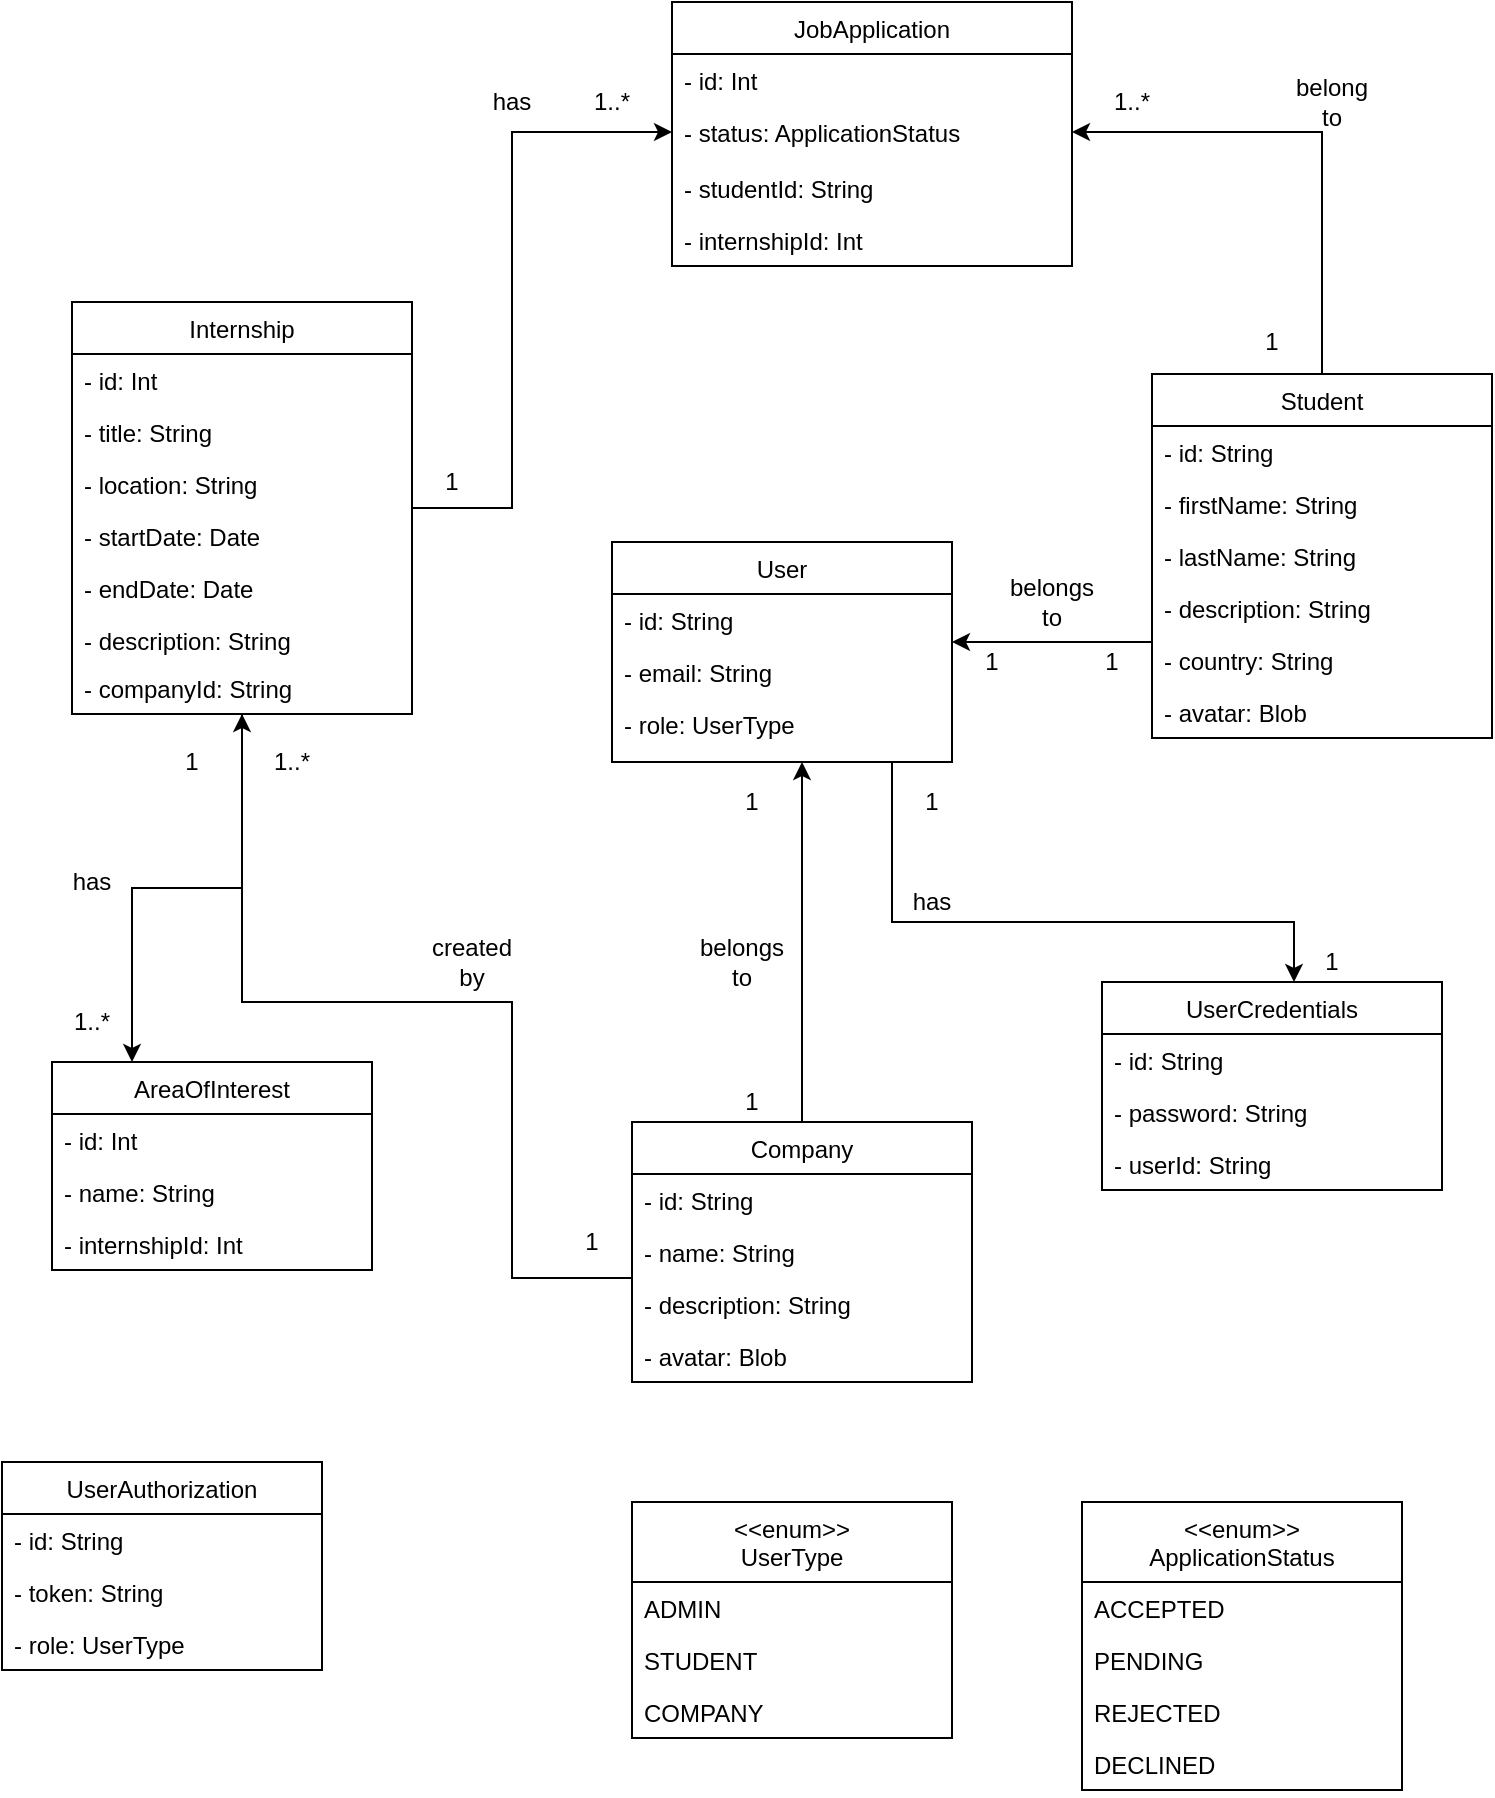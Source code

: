 <mxfile version="13.10.4" type="device" pages="2"><diagram id="KNxNd9U0Z6D3OkOf3gZ3" name="Server classes"><mxGraphModel dx="707" dy="664" grid="1" gridSize="10" guides="1" tooltips="1" connect="1" arrows="1" fold="1" page="1" pageScale="1" pageWidth="850" pageHeight="1100" math="0" shadow="0"><root><mxCell id="0"/><mxCell id="1" parent="0"/><mxCell id="AF90M7wTHMEKL8GlHWXa-29" style="edgeStyle=orthogonalEdgeStyle;rounded=0;orthogonalLoop=1;jettySize=auto;html=1;entryX=0.25;entryY=0;entryDx=0;entryDy=0;" parent="1" source="cVxLUhMZjeN7fNarQk7S-2" target="cVxLUhMZjeN7fNarQk7S-29" edge="1"><mxGeometry relative="1" as="geometry"/></mxCell><mxCell id="AF90M7wTHMEKL8GlHWXa-37" style="edgeStyle=orthogonalEdgeStyle;rounded=0;orthogonalLoop=1;jettySize=auto;html=1;" parent="1" source="cVxLUhMZjeN7fNarQk7S-2" target="cVxLUhMZjeN7fNarQk7S-34" edge="1"><mxGeometry relative="1" as="geometry"><Array as="points"><mxPoint x="295" y="283"/><mxPoint x="295" y="95"/></Array></mxGeometry></mxCell><mxCell id="cVxLUhMZjeN7fNarQk7S-2" value="Internship" style="swimlane;fontStyle=0;childLayout=stackLayout;horizontal=1;startSize=26;fillColor=none;horizontalStack=0;resizeParent=1;resizeParentMax=0;resizeLast=0;collapsible=1;marginBottom=0;" parent="1" vertex="1"><mxGeometry x="75" y="180" width="170" height="206" as="geometry"/></mxCell><mxCell id="cVxLUhMZjeN7fNarQk7S-24" value="- id: Int" style="text;strokeColor=none;fillColor=none;align=left;verticalAlign=top;spacingLeft=4;spacingRight=4;overflow=hidden;rotatable=0;points=[[0,0.5],[1,0.5]];portConstraint=eastwest;" parent="cVxLUhMZjeN7fNarQk7S-2" vertex="1"><mxGeometry y="26" width="170" height="26" as="geometry"/></mxCell><mxCell id="cVxLUhMZjeN7fNarQk7S-3" value="- title: String" style="text;strokeColor=none;fillColor=none;align=left;verticalAlign=top;spacingLeft=4;spacingRight=4;overflow=hidden;rotatable=0;points=[[0,0.5],[1,0.5]];portConstraint=eastwest;" parent="cVxLUhMZjeN7fNarQk7S-2" vertex="1"><mxGeometry y="52" width="170" height="26" as="geometry"/></mxCell><mxCell id="cVxLUhMZjeN7fNarQk7S-26" value="- location: String" style="text;strokeColor=none;fillColor=none;align=left;verticalAlign=top;spacingLeft=4;spacingRight=4;overflow=hidden;rotatable=0;points=[[0,0.5],[1,0.5]];portConstraint=eastwest;" parent="cVxLUhMZjeN7fNarQk7S-2" vertex="1"><mxGeometry y="78" width="170" height="26" as="geometry"/></mxCell><mxCell id="cVxLUhMZjeN7fNarQk7S-9" value="- startDate: Date" style="text;strokeColor=none;fillColor=none;align=left;verticalAlign=top;spacingLeft=4;spacingRight=4;overflow=hidden;rotatable=0;points=[[0,0.5],[1,0.5]];portConstraint=eastwest;" parent="cVxLUhMZjeN7fNarQk7S-2" vertex="1"><mxGeometry y="104" width="170" height="26" as="geometry"/></mxCell><mxCell id="cVxLUhMZjeN7fNarQk7S-4" value="- endDate: Date" style="text;strokeColor=none;fillColor=none;align=left;verticalAlign=top;spacingLeft=4;spacingRight=4;overflow=hidden;rotatable=0;points=[[0,0.5],[1,0.5]];portConstraint=eastwest;" parent="cVxLUhMZjeN7fNarQk7S-2" vertex="1"><mxGeometry y="130" width="170" height="26" as="geometry"/></mxCell><mxCell id="cVxLUhMZjeN7fNarQk7S-11" value="- description: String" style="text;strokeColor=none;fillColor=none;align=left;verticalAlign=top;spacingLeft=4;spacingRight=4;overflow=hidden;rotatable=0;points=[[0,0.5],[1,0.5]];portConstraint=eastwest;" parent="cVxLUhMZjeN7fNarQk7S-2" vertex="1"><mxGeometry y="156" width="170" height="24" as="geometry"/></mxCell><mxCell id="cVxLUhMZjeN7fNarQk7S-10" value="- companyId: String" style="text;strokeColor=none;fillColor=none;align=left;verticalAlign=top;spacingLeft=4;spacingRight=4;overflow=hidden;rotatable=0;points=[[0,0.5],[1,0.5]];portConstraint=eastwest;" parent="cVxLUhMZjeN7fNarQk7S-2" vertex="1"><mxGeometry y="180" width="170" height="26" as="geometry"/></mxCell><mxCell id="AF90M7wTHMEKL8GlHWXa-20" style="edgeStyle=orthogonalEdgeStyle;rounded=0;orthogonalLoop=1;jettySize=auto;html=1;" parent="1" source="cVxLUhMZjeN7fNarQk7S-12" target="erEhhsuZPwWsv7yfs2RZ-9" edge="1"><mxGeometry relative="1" as="geometry"><Array as="points"><mxPoint x="525" y="350"/><mxPoint x="525" y="350"/></Array></mxGeometry></mxCell><mxCell id="AF90M7wTHMEKL8GlHWXa-36" style="edgeStyle=orthogonalEdgeStyle;rounded=0;orthogonalLoop=1;jettySize=auto;html=1;" parent="1" source="cVxLUhMZjeN7fNarQk7S-12" target="cVxLUhMZjeN7fNarQk7S-34" edge="1"><mxGeometry relative="1" as="geometry"><Array as="points"><mxPoint x="700" y="95"/></Array></mxGeometry></mxCell><mxCell id="cVxLUhMZjeN7fNarQk7S-12" value="Student" style="swimlane;fontStyle=0;childLayout=stackLayout;horizontal=1;startSize=26;fillColor=none;horizontalStack=0;resizeParent=1;resizeParentMax=0;resizeLast=0;collapsible=1;marginBottom=0;" parent="1" vertex="1"><mxGeometry x="615" y="216" width="170" height="182" as="geometry"/></mxCell><mxCell id="cVxLUhMZjeN7fNarQk7S-13" value="- id: String" style="text;strokeColor=none;fillColor=none;align=left;verticalAlign=top;spacingLeft=4;spacingRight=4;overflow=hidden;rotatable=0;points=[[0,0.5],[1,0.5]];portConstraint=eastwest;" parent="cVxLUhMZjeN7fNarQk7S-12" vertex="1"><mxGeometry y="26" width="170" height="26" as="geometry"/></mxCell><mxCell id="cVxLUhMZjeN7fNarQk7S-14" value="- firstName: String" style="text;strokeColor=none;fillColor=none;align=left;verticalAlign=top;spacingLeft=4;spacingRight=4;overflow=hidden;rotatable=0;points=[[0,0.5],[1,0.5]];portConstraint=eastwest;" parent="cVxLUhMZjeN7fNarQk7S-12" vertex="1"><mxGeometry y="52" width="170" height="26" as="geometry"/></mxCell><mxCell id="cVxLUhMZjeN7fNarQk7S-15" value="- lastName: String" style="text;strokeColor=none;fillColor=none;align=left;verticalAlign=top;spacingLeft=4;spacingRight=4;overflow=hidden;rotatable=0;points=[[0,0.5],[1,0.5]];portConstraint=eastwest;" parent="cVxLUhMZjeN7fNarQk7S-12" vertex="1"><mxGeometry y="78" width="170" height="26" as="geometry"/></mxCell><mxCell id="cVxLUhMZjeN7fNarQk7S-16" value="- description: String" style="text;strokeColor=none;fillColor=none;align=left;verticalAlign=top;spacingLeft=4;spacingRight=4;overflow=hidden;rotatable=0;points=[[0,0.5],[1,0.5]];portConstraint=eastwest;" parent="cVxLUhMZjeN7fNarQk7S-12" vertex="1"><mxGeometry y="104" width="170" height="26" as="geometry"/></mxCell><mxCell id="cVxLUhMZjeN7fNarQk7S-17" value="- country: String" style="text;strokeColor=none;fillColor=none;align=left;verticalAlign=top;spacingLeft=4;spacingRight=4;overflow=hidden;rotatable=0;points=[[0,0.5],[1,0.5]];portConstraint=eastwest;" parent="cVxLUhMZjeN7fNarQk7S-12" vertex="1"><mxGeometry y="130" width="170" height="26" as="geometry"/></mxCell><mxCell id="cVxLUhMZjeN7fNarQk7S-25" value="- avatar: Blob" style="text;strokeColor=none;fillColor=none;align=left;verticalAlign=top;spacingLeft=4;spacingRight=4;overflow=hidden;rotatable=0;points=[[0,0.5],[1,0.5]];portConstraint=eastwest;" parent="cVxLUhMZjeN7fNarQk7S-12" vertex="1"><mxGeometry y="156" width="170" height="26" as="geometry"/></mxCell><mxCell id="AF90M7wTHMEKL8GlHWXa-13" style="edgeStyle=orthogonalEdgeStyle;rounded=0;orthogonalLoop=1;jettySize=auto;html=1;" parent="1" source="cVxLUhMZjeN7fNarQk7S-18" target="erEhhsuZPwWsv7yfs2RZ-9" edge="1"><mxGeometry relative="1" as="geometry"><Array as="points"><mxPoint x="440" y="460"/><mxPoint x="440" y="460"/></Array></mxGeometry></mxCell><mxCell id="AF90M7wTHMEKL8GlHWXa-23" style="edgeStyle=orthogonalEdgeStyle;rounded=0;orthogonalLoop=1;jettySize=auto;html=1;" parent="1" source="cVxLUhMZjeN7fNarQk7S-18" target="cVxLUhMZjeN7fNarQk7S-2" edge="1"><mxGeometry relative="1" as="geometry"><Array as="points"><mxPoint x="295" y="668"/><mxPoint x="295" y="530"/><mxPoint x="160" y="530"/></Array></mxGeometry></mxCell><mxCell id="cVxLUhMZjeN7fNarQk7S-18" value="Company" style="swimlane;fontStyle=0;childLayout=stackLayout;horizontal=1;startSize=26;fillColor=none;horizontalStack=0;resizeParent=1;resizeParentMax=0;resizeLast=0;collapsible=1;marginBottom=0;" parent="1" vertex="1"><mxGeometry x="355" y="590" width="170" height="130" as="geometry"/></mxCell><mxCell id="cVxLUhMZjeN7fNarQk7S-19" value="- id: String" style="text;strokeColor=none;fillColor=none;align=left;verticalAlign=top;spacingLeft=4;spacingRight=4;overflow=hidden;rotatable=0;points=[[0,0.5],[1,0.5]];portConstraint=eastwest;" parent="cVxLUhMZjeN7fNarQk7S-18" vertex="1"><mxGeometry y="26" width="170" height="26" as="geometry"/></mxCell><mxCell id="cVxLUhMZjeN7fNarQk7S-21" value="- name: String" style="text;strokeColor=none;fillColor=none;align=left;verticalAlign=top;spacingLeft=4;spacingRight=4;overflow=hidden;rotatable=0;points=[[0,0.5],[1,0.5]];portConstraint=eastwest;" parent="cVxLUhMZjeN7fNarQk7S-18" vertex="1"><mxGeometry y="52" width="170" height="26" as="geometry"/></mxCell><mxCell id="cVxLUhMZjeN7fNarQk7S-22" value="- description: String" style="text;strokeColor=none;fillColor=none;align=left;verticalAlign=top;spacingLeft=4;spacingRight=4;overflow=hidden;rotatable=0;points=[[0,0.5],[1,0.5]];portConstraint=eastwest;" parent="cVxLUhMZjeN7fNarQk7S-18" vertex="1"><mxGeometry y="78" width="170" height="26" as="geometry"/></mxCell><mxCell id="cVxLUhMZjeN7fNarQk7S-27" value="- avatar: Blob" style="text;strokeColor=none;fillColor=none;align=left;verticalAlign=top;spacingLeft=4;spacingRight=4;overflow=hidden;rotatable=0;points=[[0,0.5],[1,0.5]];portConstraint=eastwest;" parent="cVxLUhMZjeN7fNarQk7S-18" vertex="1"><mxGeometry y="104" width="170" height="26" as="geometry"/></mxCell><mxCell id="cVxLUhMZjeN7fNarQk7S-29" value="AreaOfInterest" style="swimlane;fontStyle=0;align=center;verticalAlign=top;childLayout=stackLayout;horizontal=1;startSize=26;horizontalStack=0;resizeParent=1;resizeParentMax=0;resizeLast=0;collapsible=1;marginBottom=0;" parent="1" vertex="1"><mxGeometry x="65" y="560" width="160" height="104" as="geometry"/></mxCell><mxCell id="cVxLUhMZjeN7fNarQk7S-30" value="- id: Int" style="text;strokeColor=none;fillColor=none;align=left;verticalAlign=top;spacingLeft=4;spacingRight=4;overflow=hidden;rotatable=0;points=[[0,0.5],[1,0.5]];portConstraint=eastwest;" parent="cVxLUhMZjeN7fNarQk7S-29" vertex="1"><mxGeometry y="26" width="160" height="26" as="geometry"/></mxCell><mxCell id="cVxLUhMZjeN7fNarQk7S-32" value="- name: String" style="text;strokeColor=none;fillColor=none;align=left;verticalAlign=top;spacingLeft=4;spacingRight=4;overflow=hidden;rotatable=0;points=[[0,0.5],[1,0.5]];portConstraint=eastwest;" parent="cVxLUhMZjeN7fNarQk7S-29" vertex="1"><mxGeometry y="52" width="160" height="26" as="geometry"/></mxCell><mxCell id="cVxLUhMZjeN7fNarQk7S-33" value="- internshipId: Int" style="text;strokeColor=none;fillColor=none;align=left;verticalAlign=top;spacingLeft=4;spacingRight=4;overflow=hidden;rotatable=0;points=[[0,0.5],[1,0.5]];portConstraint=eastwest;" parent="cVxLUhMZjeN7fNarQk7S-29" vertex="1"><mxGeometry y="78" width="160" height="26" as="geometry"/></mxCell><mxCell id="cVxLUhMZjeN7fNarQk7S-34" value="JobApplication" style="swimlane;fontStyle=0;childLayout=stackLayout;horizontal=1;startSize=26;fillColor=none;horizontalStack=0;resizeParent=1;resizeParentMax=0;resizeLast=0;collapsible=1;marginBottom=0;" parent="1" vertex="1"><mxGeometry x="375" y="30" width="200" height="132" as="geometry"/></mxCell><mxCell id="cVxLUhMZjeN7fNarQk7S-35" value="- id: Int" style="text;strokeColor=none;fillColor=none;align=left;verticalAlign=top;spacingLeft=4;spacingRight=4;overflow=hidden;rotatable=0;points=[[0,0.5],[1,0.5]];portConstraint=eastwest;" parent="cVxLUhMZjeN7fNarQk7S-34" vertex="1"><mxGeometry y="26" width="200" height="26" as="geometry"/></mxCell><mxCell id="cVxLUhMZjeN7fNarQk7S-38" value="- status: ApplicationStatus" style="text;strokeColor=none;fillColor=none;align=left;verticalAlign=top;spacingLeft=4;spacingRight=4;overflow=hidden;rotatable=0;points=[[0,0.5],[1,0.5]];portConstraint=eastwest;" parent="cVxLUhMZjeN7fNarQk7S-34" vertex="1"><mxGeometry y="52" width="200" height="28" as="geometry"/></mxCell><mxCell id="cVxLUhMZjeN7fNarQk7S-36" value="- studentId: String" style="text;strokeColor=none;fillColor=none;align=left;verticalAlign=top;spacingLeft=4;spacingRight=4;overflow=hidden;rotatable=0;points=[[0,0.5],[1,0.5]];portConstraint=eastwest;" parent="cVxLUhMZjeN7fNarQk7S-34" vertex="1"><mxGeometry y="80" width="200" height="26" as="geometry"/></mxCell><mxCell id="cVxLUhMZjeN7fNarQk7S-37" value="- internshipId: Int" style="text;strokeColor=none;fillColor=none;align=left;verticalAlign=top;spacingLeft=4;spacingRight=4;overflow=hidden;rotatable=0;points=[[0,0.5],[1,0.5]];portConstraint=eastwest;" parent="cVxLUhMZjeN7fNarQk7S-34" vertex="1"><mxGeometry y="106" width="200" height="26" as="geometry"/></mxCell><mxCell id="erEhhsuZPwWsv7yfs2RZ-3" value="UserCredentials" style="swimlane;fontStyle=0;childLayout=stackLayout;horizontal=1;startSize=26;fillColor=none;horizontalStack=0;resizeParent=1;resizeParentMax=0;resizeLast=0;collapsible=1;marginBottom=0;" parent="1" vertex="1"><mxGeometry x="590" y="520" width="170" height="104" as="geometry"/></mxCell><mxCell id="erEhhsuZPwWsv7yfs2RZ-4" value="- id: String" style="text;strokeColor=none;fillColor=none;align=left;verticalAlign=top;spacingLeft=4;spacingRight=4;overflow=hidden;rotatable=0;points=[[0,0.5],[1,0.5]];portConstraint=eastwest;" parent="erEhhsuZPwWsv7yfs2RZ-3" vertex="1"><mxGeometry y="26" width="170" height="26" as="geometry"/></mxCell><mxCell id="erEhhsuZPwWsv7yfs2RZ-5" value="- password: String" style="text;strokeColor=none;fillColor=none;align=left;verticalAlign=top;spacingLeft=4;spacingRight=4;overflow=hidden;rotatable=0;points=[[0,0.5],[1,0.5]];portConstraint=eastwest;" parent="erEhhsuZPwWsv7yfs2RZ-3" vertex="1"><mxGeometry y="52" width="170" height="26" as="geometry"/></mxCell><mxCell id="erEhhsuZPwWsv7yfs2RZ-6" value="- userId: String" style="text;strokeColor=none;fillColor=none;align=left;verticalAlign=top;spacingLeft=4;spacingRight=4;overflow=hidden;rotatable=0;points=[[0,0.5],[1,0.5]];portConstraint=eastwest;" parent="erEhhsuZPwWsv7yfs2RZ-3" vertex="1"><mxGeometry y="78" width="170" height="26" as="geometry"/></mxCell><mxCell id="AF90M7wTHMEKL8GlHWXa-32" style="edgeStyle=orthogonalEdgeStyle;rounded=0;orthogonalLoop=1;jettySize=auto;html=1;" parent="1" source="erEhhsuZPwWsv7yfs2RZ-9" target="erEhhsuZPwWsv7yfs2RZ-3" edge="1"><mxGeometry relative="1" as="geometry"><Array as="points"><mxPoint x="485" y="490"/><mxPoint x="686" y="490"/></Array></mxGeometry></mxCell><mxCell id="erEhhsuZPwWsv7yfs2RZ-9" value="User" style="swimlane;fontStyle=0;childLayout=stackLayout;horizontal=1;startSize=26;fillColor=none;horizontalStack=0;resizeParent=1;resizeParentMax=0;resizeLast=0;collapsible=1;marginBottom=0;" parent="1" vertex="1"><mxGeometry x="345" y="300" width="170" height="110" as="geometry"/></mxCell><mxCell id="erEhhsuZPwWsv7yfs2RZ-10" value="- id: String" style="text;strokeColor=none;fillColor=none;align=left;verticalAlign=top;spacingLeft=4;spacingRight=4;overflow=hidden;rotatable=0;points=[[0,0.5],[1,0.5]];portConstraint=eastwest;" parent="erEhhsuZPwWsv7yfs2RZ-9" vertex="1"><mxGeometry y="26" width="170" height="26" as="geometry"/></mxCell><mxCell id="erEhhsuZPwWsv7yfs2RZ-11" value="- email: String" style="text;strokeColor=none;fillColor=none;align=left;verticalAlign=top;spacingLeft=4;spacingRight=4;overflow=hidden;rotatable=0;points=[[0,0.5],[1,0.5]];portConstraint=eastwest;" parent="erEhhsuZPwWsv7yfs2RZ-9" vertex="1"><mxGeometry y="52" width="170" height="26" as="geometry"/></mxCell><mxCell id="erEhhsuZPwWsv7yfs2RZ-12" value="- role: UserType&#xA;" style="text;strokeColor=none;fillColor=none;align=left;verticalAlign=top;spacingLeft=4;spacingRight=4;overflow=hidden;rotatable=0;points=[[0,0.5],[1,0.5]];portConstraint=eastwest;" parent="erEhhsuZPwWsv7yfs2RZ-9" vertex="1"><mxGeometry y="78" width="170" height="32" as="geometry"/></mxCell><mxCell id="AF90M7wTHMEKL8GlHWXa-14" value="&lt;div&gt;belongs&lt;/div&gt;&lt;div&gt;to&lt;br&gt;&lt;/div&gt;" style="text;html=1;strokeColor=none;fillColor=none;align=center;verticalAlign=middle;whiteSpace=wrap;rounded=0;" parent="1" vertex="1"><mxGeometry x="390" y="500" width="40" height="20" as="geometry"/></mxCell><mxCell id="AF90M7wTHMEKL8GlHWXa-16" value="1" style="text;html=1;strokeColor=none;fillColor=none;align=center;verticalAlign=middle;whiteSpace=wrap;rounded=0;" parent="1" vertex="1"><mxGeometry x="515" y="350" width="40" height="20" as="geometry"/></mxCell><mxCell id="AF90M7wTHMEKL8GlHWXa-17" value="1" style="text;html=1;strokeColor=none;fillColor=none;align=center;verticalAlign=middle;whiteSpace=wrap;rounded=0;" parent="1" vertex="1"><mxGeometry x="395" y="570" width="40" height="20" as="geometry"/></mxCell><mxCell id="AF90M7wTHMEKL8GlHWXa-19" value="1" style="text;html=1;strokeColor=none;fillColor=none;align=center;verticalAlign=middle;whiteSpace=wrap;rounded=0;" parent="1" vertex="1"><mxGeometry x="395" y="420" width="40" height="20" as="geometry"/></mxCell><mxCell id="AF90M7wTHMEKL8GlHWXa-21" value="belongs to" style="text;html=1;strokeColor=none;fillColor=none;align=center;verticalAlign=middle;whiteSpace=wrap;rounded=0;" parent="1" vertex="1"><mxGeometry x="545" y="320" width="40" height="20" as="geometry"/></mxCell><mxCell id="AF90M7wTHMEKL8GlHWXa-22" value="1" style="text;html=1;strokeColor=none;fillColor=none;align=center;verticalAlign=middle;whiteSpace=wrap;rounded=0;" parent="1" vertex="1"><mxGeometry x="575" y="350" width="40" height="20" as="geometry"/></mxCell><mxCell id="AF90M7wTHMEKL8GlHWXa-24" value="1" style="text;html=1;strokeColor=none;fillColor=none;align=center;verticalAlign=middle;whiteSpace=wrap;rounded=0;" parent="1" vertex="1"><mxGeometry x="315" y="640" width="40" height="20" as="geometry"/></mxCell><mxCell id="AF90M7wTHMEKL8GlHWXa-25" value="1..*" style="text;html=1;strokeColor=none;fillColor=none;align=center;verticalAlign=middle;whiteSpace=wrap;rounded=0;" parent="1" vertex="1"><mxGeometry x="165" y="400" width="40" height="20" as="geometry"/></mxCell><mxCell id="AF90M7wTHMEKL8GlHWXa-27" value="&lt;div&gt;created&lt;/div&gt;&lt;div&gt;by&lt;br&gt;&lt;/div&gt;" style="text;html=1;strokeColor=none;fillColor=none;align=center;verticalAlign=middle;whiteSpace=wrap;rounded=0;" parent="1" vertex="1"><mxGeometry x="255" y="500" width="40" height="20" as="geometry"/></mxCell><mxCell id="AF90M7wTHMEKL8GlHWXa-28" value="has" style="text;html=1;strokeColor=none;fillColor=none;align=center;verticalAlign=middle;whiteSpace=wrap;rounded=0;" parent="1" vertex="1"><mxGeometry x="65" y="460" width="40" height="20" as="geometry"/></mxCell><mxCell id="AF90M7wTHMEKL8GlHWXa-30" value="1" style="text;html=1;strokeColor=none;fillColor=none;align=center;verticalAlign=middle;whiteSpace=wrap;rounded=0;" parent="1" vertex="1"><mxGeometry x="115" y="400" width="40" height="20" as="geometry"/></mxCell><mxCell id="AF90M7wTHMEKL8GlHWXa-31" value="1..*" style="text;html=1;strokeColor=none;fillColor=none;align=center;verticalAlign=middle;whiteSpace=wrap;rounded=0;" parent="1" vertex="1"><mxGeometry x="65" y="530" width="40" height="20" as="geometry"/></mxCell><mxCell id="AF90M7wTHMEKL8GlHWXa-33" value="1" style="text;html=1;strokeColor=none;fillColor=none;align=center;verticalAlign=middle;whiteSpace=wrap;rounded=0;" parent="1" vertex="1"><mxGeometry x="485" y="420" width="40" height="20" as="geometry"/></mxCell><mxCell id="AF90M7wTHMEKL8GlHWXa-34" value="1" style="text;html=1;strokeColor=none;fillColor=none;align=center;verticalAlign=middle;whiteSpace=wrap;rounded=0;" parent="1" vertex="1"><mxGeometry x="685" y="500" width="40" height="20" as="geometry"/></mxCell><mxCell id="AF90M7wTHMEKL8GlHWXa-35" value="has" style="text;html=1;strokeColor=none;fillColor=none;align=center;verticalAlign=middle;whiteSpace=wrap;rounded=0;" parent="1" vertex="1"><mxGeometry x="485" y="470" width="40" height="20" as="geometry"/></mxCell><mxCell id="AF90M7wTHMEKL8GlHWXa-38" value="has" style="text;html=1;strokeColor=none;fillColor=none;align=center;verticalAlign=middle;whiteSpace=wrap;rounded=0;" parent="1" vertex="1"><mxGeometry x="275" y="70" width="40" height="20" as="geometry"/></mxCell><mxCell id="AF90M7wTHMEKL8GlHWXa-39" value="belong to" style="text;html=1;strokeColor=none;fillColor=none;align=center;verticalAlign=middle;whiteSpace=wrap;rounded=0;" parent="1" vertex="1"><mxGeometry x="685" y="70" width="40" height="20" as="geometry"/></mxCell><mxCell id="AF90M7wTHMEKL8GlHWXa-40" value="1..*" style="text;html=1;strokeColor=none;fillColor=none;align=center;verticalAlign=middle;whiteSpace=wrap;rounded=0;" parent="1" vertex="1"><mxGeometry x="585" y="70" width="40" height="20" as="geometry"/></mxCell><mxCell id="AF90M7wTHMEKL8GlHWXa-41" value="1" style="text;html=1;strokeColor=none;fillColor=none;align=center;verticalAlign=middle;whiteSpace=wrap;rounded=0;" parent="1" vertex="1"><mxGeometry x="655" y="190" width="40" height="20" as="geometry"/></mxCell><mxCell id="AF90M7wTHMEKL8GlHWXa-42" value="1" style="text;html=1;strokeColor=none;fillColor=none;align=center;verticalAlign=middle;whiteSpace=wrap;rounded=0;" parent="1" vertex="1"><mxGeometry x="245" y="260" width="40" height="20" as="geometry"/></mxCell><mxCell id="AF90M7wTHMEKL8GlHWXa-43" value="1..*" style="text;html=1;strokeColor=none;fillColor=none;align=center;verticalAlign=middle;whiteSpace=wrap;rounded=0;" parent="1" vertex="1"><mxGeometry x="325" y="70" width="40" height="20" as="geometry"/></mxCell><mxCell id="fo-QqBblXJnJ-lfmUYSy-1" value="UserAuthorization" style="swimlane;fontStyle=0;align=center;verticalAlign=top;childLayout=stackLayout;horizontal=1;startSize=26;horizontalStack=0;resizeParent=1;resizeParentMax=0;resizeLast=0;collapsible=1;marginBottom=0;" parent="1" vertex="1"><mxGeometry x="40" y="760" width="160" height="104" as="geometry"/></mxCell><mxCell id="fo-QqBblXJnJ-lfmUYSy-2" value="- id: String" style="text;strokeColor=none;fillColor=none;align=left;verticalAlign=top;spacingLeft=4;spacingRight=4;overflow=hidden;rotatable=0;points=[[0,0.5],[1,0.5]];portConstraint=eastwest;" parent="fo-QqBblXJnJ-lfmUYSy-1" vertex="1"><mxGeometry y="26" width="160" height="26" as="geometry"/></mxCell><mxCell id="fo-QqBblXJnJ-lfmUYSy-4" value="- token: String" style="text;strokeColor=none;fillColor=none;align=left;verticalAlign=top;spacingLeft=4;spacingRight=4;overflow=hidden;rotatable=0;points=[[0,0.5],[1,0.5]];portConstraint=eastwest;" parent="fo-QqBblXJnJ-lfmUYSy-1" vertex="1"><mxGeometry y="52" width="160" height="26" as="geometry"/></mxCell><mxCell id="u_cMIW4KAcotHaM6BZSY-1" value="- role: UserType&#xA;" style="text;strokeColor=none;fillColor=none;align=left;verticalAlign=top;spacingLeft=4;spacingRight=4;overflow=hidden;rotatable=0;points=[[0,0.5],[1,0.5]];portConstraint=eastwest;" vertex="1" parent="fo-QqBblXJnJ-lfmUYSy-1"><mxGeometry y="78" width="160" height="26" as="geometry"/></mxCell><mxCell id="u_cMIW4KAcotHaM6BZSY-2" value="&lt;&lt;enum&gt;&gt;&#xA;UserType" style="swimlane;fontStyle=0;align=center;verticalAlign=top;childLayout=stackLayout;horizontal=1;startSize=40;horizontalStack=0;resizeParent=1;resizeParentMax=0;resizeLast=0;collapsible=1;marginBottom=0;" vertex="1" parent="1"><mxGeometry x="355" y="780" width="160" height="118" as="geometry"/></mxCell><mxCell id="u_cMIW4KAcotHaM6BZSY-3" value="ADMIN" style="text;strokeColor=none;fillColor=none;align=left;verticalAlign=top;spacingLeft=4;spacingRight=4;overflow=hidden;rotatable=0;points=[[0,0.5],[1,0.5]];portConstraint=eastwest;" vertex="1" parent="u_cMIW4KAcotHaM6BZSY-2"><mxGeometry y="40" width="160" height="26" as="geometry"/></mxCell><mxCell id="u_cMIW4KAcotHaM6BZSY-4" value="STUDENT" style="text;strokeColor=none;fillColor=none;align=left;verticalAlign=top;spacingLeft=4;spacingRight=4;overflow=hidden;rotatable=0;points=[[0,0.5],[1,0.5]];portConstraint=eastwest;" vertex="1" parent="u_cMIW4KAcotHaM6BZSY-2"><mxGeometry y="66" width="160" height="26" as="geometry"/></mxCell><mxCell id="u_cMIW4KAcotHaM6BZSY-5" value="COMPANY" style="text;strokeColor=none;fillColor=none;align=left;verticalAlign=top;spacingLeft=4;spacingRight=4;overflow=hidden;rotatable=0;points=[[0,0.5],[1,0.5]];portConstraint=eastwest;" vertex="1" parent="u_cMIW4KAcotHaM6BZSY-2"><mxGeometry y="92" width="160" height="26" as="geometry"/></mxCell><mxCell id="u_cMIW4KAcotHaM6BZSY-6" value="&lt;&lt;enum&gt;&gt;&#xA;ApplicationStatus" style="swimlane;fontStyle=0;align=center;verticalAlign=top;childLayout=stackLayout;horizontal=1;startSize=40;horizontalStack=0;resizeParent=1;resizeParentMax=0;resizeLast=0;collapsible=1;marginBottom=0;" vertex="1" parent="1"><mxGeometry x="580" y="780" width="160" height="144" as="geometry"/></mxCell><mxCell id="u_cMIW4KAcotHaM6BZSY-7" value="ACCEPTED" style="text;strokeColor=none;fillColor=none;align=left;verticalAlign=top;spacingLeft=4;spacingRight=4;overflow=hidden;rotatable=0;points=[[0,0.5],[1,0.5]];portConstraint=eastwest;" vertex="1" parent="u_cMIW4KAcotHaM6BZSY-6"><mxGeometry y="40" width="160" height="26" as="geometry"/></mxCell><mxCell id="u_cMIW4KAcotHaM6BZSY-8" value="PENDING" style="text;strokeColor=none;fillColor=none;align=left;verticalAlign=top;spacingLeft=4;spacingRight=4;overflow=hidden;rotatable=0;points=[[0,0.5],[1,0.5]];portConstraint=eastwest;" vertex="1" parent="u_cMIW4KAcotHaM6BZSY-6"><mxGeometry y="66" width="160" height="26" as="geometry"/></mxCell><mxCell id="u_cMIW4KAcotHaM6BZSY-9" value="REJECTED" style="text;strokeColor=none;fillColor=none;align=left;verticalAlign=top;spacingLeft=4;spacingRight=4;overflow=hidden;rotatable=0;points=[[0,0.5],[1,0.5]];portConstraint=eastwest;" vertex="1" parent="u_cMIW4KAcotHaM6BZSY-6"><mxGeometry y="92" width="160" height="26" as="geometry"/></mxCell><mxCell id="u_cMIW4KAcotHaM6BZSY-11" value="DECLINED" style="text;strokeColor=none;fillColor=none;align=left;verticalAlign=top;spacingLeft=4;spacingRight=4;overflow=hidden;rotatable=0;points=[[0,0.5],[1,0.5]];portConstraint=eastwest;" vertex="1" parent="u_cMIW4KAcotHaM6BZSY-6"><mxGeometry y="118" width="160" height="26" as="geometry"/></mxCell></root></mxGraphModel></diagram><diagram id="P8eXh34kHIo4h3l2ObWq" name="Client-Server sequence"><mxGraphModel dx="848" dy="797" grid="1" gridSize="10" guides="1" tooltips="1" connect="1" arrows="1" fold="1" page="1" pageScale="1" pageWidth="850" pageHeight="1100" math="0" shadow="0"><root><mxCell id="OonXMC3I9bUsNK5h9M7P-0"/><mxCell id="OonXMC3I9bUsNK5h9M7P-1" parent="OonXMC3I9bUsNK5h9M7P-0"/><mxCell id="OonXMC3I9bUsNK5h9M7P-2" value=":Client" style="shape=umlLifeline;perimeter=lifelinePerimeter;container=1;collapsible=0;recursiveResize=0;rounded=0;shadow=0;strokeWidth=1;" parent="OonXMC3I9bUsNK5h9M7P-1" vertex="1"><mxGeometry x="100" y="410" width="100" height="300" as="geometry"/></mxCell><mxCell id="OonXMC3I9bUsNK5h9M7P-3" value="" style="points=[];perimeter=orthogonalPerimeter;rounded=0;shadow=0;strokeWidth=1;" parent="OonXMC3I9bUsNK5h9M7P-2" vertex="1"><mxGeometry x="45" y="70" width="10" height="40" as="geometry"/></mxCell><mxCell id="OonXMC3I9bUsNK5h9M7P-4" value="login student flow" style="verticalAlign=bottom;startArrow=oval;endArrow=block;startSize=8;shadow=0;strokeWidth=1;" parent="OonXMC3I9bUsNK5h9M7P-2" target="OonXMC3I9bUsNK5h9M7P-3" edge="1"><mxGeometry x="-0.833" y="10" relative="1" as="geometry"><mxPoint x="-15" y="70" as="sourcePoint"/><mxPoint as="offset"/></mxGeometry></mxCell><mxCell id="OonXMC3I9bUsNK5h9M7P-5" value="" style="points=[];perimeter=orthogonalPerimeter;rounded=0;shadow=0;strokeWidth=1;" parent="OonXMC3I9bUsNK5h9M7P-2" vertex="1"><mxGeometry x="45" y="125" width="10" height="55" as="geometry"/></mxCell><mxCell id="OonXMC3I9bUsNK5h9M7P-6" value=":Server" style="shape=umlLifeline;perimeter=lifelinePerimeter;container=1;collapsible=0;recursiveResize=0;rounded=0;shadow=0;strokeWidth=1;" parent="OonXMC3I9bUsNK5h9M7P-1" vertex="1"><mxGeometry x="370" y="410" width="100" height="300" as="geometry"/></mxCell><mxCell id="OonXMC3I9bUsNK5h9M7P-7" value="" style="points=[];perimeter=orthogonalPerimeter;rounded=0;shadow=0;strokeWidth=1;" parent="OonXMC3I9bUsNK5h9M7P-6" vertex="1"><mxGeometry x="45" y="80" width="10" height="20" as="geometry"/></mxCell><mxCell id="OonXMC3I9bUsNK5h9M7P-8" value="" style="points=[];perimeter=orthogonalPerimeter;rounded=0;shadow=0;strokeWidth=1;" parent="OonXMC3I9bUsNK5h9M7P-6" vertex="1"><mxGeometry x="45" y="140" width="10" height="40" as="geometry"/></mxCell><mxCell id="OonXMC3I9bUsNK5h9M7P-10" value="(POST) /users/login" style="verticalAlign=bottom;endArrow=block;entryX=0;entryY=0;shadow=0;strokeWidth=1;" parent="OonXMC3I9bUsNK5h9M7P-1" source="OonXMC3I9bUsNK5h9M7P-3" target="OonXMC3I9bUsNK5h9M7P-7" edge="1"><mxGeometry relative="1" as="geometry"><mxPoint x="275" y="490" as="sourcePoint"/></mxGeometry></mxCell><mxCell id="OonXMC3I9bUsNK5h9M7P-11" value="UserAuthorization" style="verticalAlign=bottom;endArrow=block;shadow=0;strokeWidth=1;" parent="OonXMC3I9bUsNK5h9M7P-1" source="OonXMC3I9bUsNK5h9M7P-7" target="OonXMC3I9bUsNK5h9M7P-3" edge="1"><mxGeometry relative="1" as="geometry"><mxPoint x="240" y="530" as="sourcePoint"/><Array as="points"><mxPoint x="350" y="510"/></Array></mxGeometry></mxCell><mxCell id="OonXMC3I9bUsNK5h9M7P-12" value="(GET) /users/{id}/student" style="verticalAlign=bottom;endArrow=blockThin;endSize=8;shadow=0;strokeWidth=1;endFill=1;" parent="OonXMC3I9bUsNK5h9M7P-1" source="OonXMC3I9bUsNK5h9M7P-5" target="OonXMC3I9bUsNK5h9M7P-8" edge="1"><mxGeometry x="-0.03" y="6" relative="1" as="geometry"><mxPoint x="240" y="587" as="targetPoint"/><mxPoint as="offset"/><Array as="points"><mxPoint x="300" y="550"/></Array></mxGeometry></mxCell><mxCell id="OonXMC3I9bUsNK5h9M7P-13" value=":Client" style="shape=umlLifeline;perimeter=lifelinePerimeter;container=1;collapsible=0;recursiveResize=0;rounded=0;shadow=0;strokeWidth=1;" parent="OonXMC3I9bUsNK5h9M7P-1" vertex="1"><mxGeometry x="100" y="40" width="100" height="300" as="geometry"/></mxCell><mxCell id="OonXMC3I9bUsNK5h9M7P-14" value="" style="points=[];perimeter=orthogonalPerimeter;rounded=0;shadow=0;strokeWidth=1;" parent="OonXMC3I9bUsNK5h9M7P-13" vertex="1"><mxGeometry x="45" y="70" width="10" height="40" as="geometry"/></mxCell><mxCell id="OonXMC3I9bUsNK5h9M7P-15" value="create student flow" style="verticalAlign=bottom;startArrow=oval;endArrow=block;startSize=8;shadow=0;strokeWidth=1;" parent="OonXMC3I9bUsNK5h9M7P-13" target="OonXMC3I9bUsNK5h9M7P-14" edge="1"><mxGeometry x="-0.833" y="10" relative="1" as="geometry"><mxPoint x="-15" y="70" as="sourcePoint"/><mxPoint as="offset"/></mxGeometry></mxCell><mxCell id="OonXMC3I9bUsNK5h9M7P-16" value="" style="points=[];perimeter=orthogonalPerimeter;rounded=0;shadow=0;strokeWidth=1;" parent="OonXMC3I9bUsNK5h9M7P-13" vertex="1"><mxGeometry x="45" y="125" width="10" height="65" as="geometry"/></mxCell><mxCell id="OonXMC3I9bUsNK5h9M7P-17" value=":Server" style="shape=umlLifeline;perimeter=lifelinePerimeter;container=1;collapsible=0;recursiveResize=0;rounded=0;shadow=0;strokeWidth=1;" parent="OonXMC3I9bUsNK5h9M7P-1" vertex="1"><mxGeometry x="370" y="40" width="100" height="300" as="geometry"/></mxCell><mxCell id="OonXMC3I9bUsNK5h9M7P-18" value="" style="points=[];perimeter=orthogonalPerimeter;rounded=0;shadow=0;strokeWidth=1;" parent="OonXMC3I9bUsNK5h9M7P-17" vertex="1"><mxGeometry x="45" y="80" width="10" height="30" as="geometry"/></mxCell><mxCell id="OonXMC3I9bUsNK5h9M7P-19" value="" style="points=[];perimeter=orthogonalPerimeter;rounded=0;shadow=0;strokeWidth=1;" parent="OonXMC3I9bUsNK5h9M7P-17" vertex="1"><mxGeometry x="45" y="140" width="10" height="40" as="geometry"/></mxCell><mxCell id="OonXMC3I9bUsNK5h9M7P-20" value="Student" style="verticalAlign=bottom;endArrow=blockThin;endSize=8;shadow=0;strokeWidth=1;endFill=1;" parent="OonXMC3I9bUsNK5h9M7P-1" source="OonXMC3I9bUsNK5h9M7P-19" target="OonXMC3I9bUsNK5h9M7P-16" edge="1"><mxGeometry relative="1" as="geometry"><mxPoint x="275" y="196" as="targetPoint"/><Array as="points"><mxPoint x="300" y="210"/></Array></mxGeometry></mxCell><mxCell id="OonXMC3I9bUsNK5h9M7P-21" value="(POST) /student/sign-up" style="verticalAlign=bottom;endArrow=block;entryX=0;entryY=0;shadow=0;strokeWidth=1;" parent="OonXMC3I9bUsNK5h9M7P-1" source="OonXMC3I9bUsNK5h9M7P-14" target="OonXMC3I9bUsNK5h9M7P-18" edge="1"><mxGeometry relative="1" as="geometry"><mxPoint x="275" y="120" as="sourcePoint"/></mxGeometry></mxCell><mxCell id="OonXMC3I9bUsNK5h9M7P-22" value="UserAuthorization" style="verticalAlign=bottom;endArrow=block;shadow=0;strokeWidth=1;" parent="OonXMC3I9bUsNK5h9M7P-1" source="OonXMC3I9bUsNK5h9M7P-18" target="OonXMC3I9bUsNK5h9M7P-14" edge="1"><mxGeometry relative="1" as="geometry"><mxPoint x="240" y="160" as="sourcePoint"/><Array as="points"><mxPoint x="340" y="140"/></Array></mxGeometry></mxCell><mxCell id="OonXMC3I9bUsNK5h9M7P-23" value="(POST) /users/{id}/student" style="verticalAlign=bottom;endArrow=blockThin;endSize=8;shadow=0;strokeWidth=1;endFill=1;" parent="OonXMC3I9bUsNK5h9M7P-1" source="OonXMC3I9bUsNK5h9M7P-16" target="OonXMC3I9bUsNK5h9M7P-19" edge="1"><mxGeometry x="-0.03" y="6" relative="1" as="geometry"><mxPoint x="240" y="217" as="targetPoint"/><mxPoint as="offset"/><Array as="points"><mxPoint x="300" y="180"/></Array></mxGeometry></mxCell><mxCell id="xOBsuIaAJ2eNo5bLAtgd-0" value="Student" style="verticalAlign=bottom;endArrow=blockThin;endSize=8;shadow=0;strokeWidth=1;endFill=1;" edge="1" parent="OonXMC3I9bUsNK5h9M7P-1" source="OonXMC3I9bUsNK5h9M7P-8" target="OonXMC3I9bUsNK5h9M7P-5"><mxGeometry relative="1" as="geometry"><mxPoint x="160" y="580" as="targetPoint"/><Array as="points"><mxPoint x="305" y="583"/></Array><mxPoint x="420" y="580" as="sourcePoint"/></mxGeometry></mxCell></root></mxGraphModel></diagram></mxfile>
